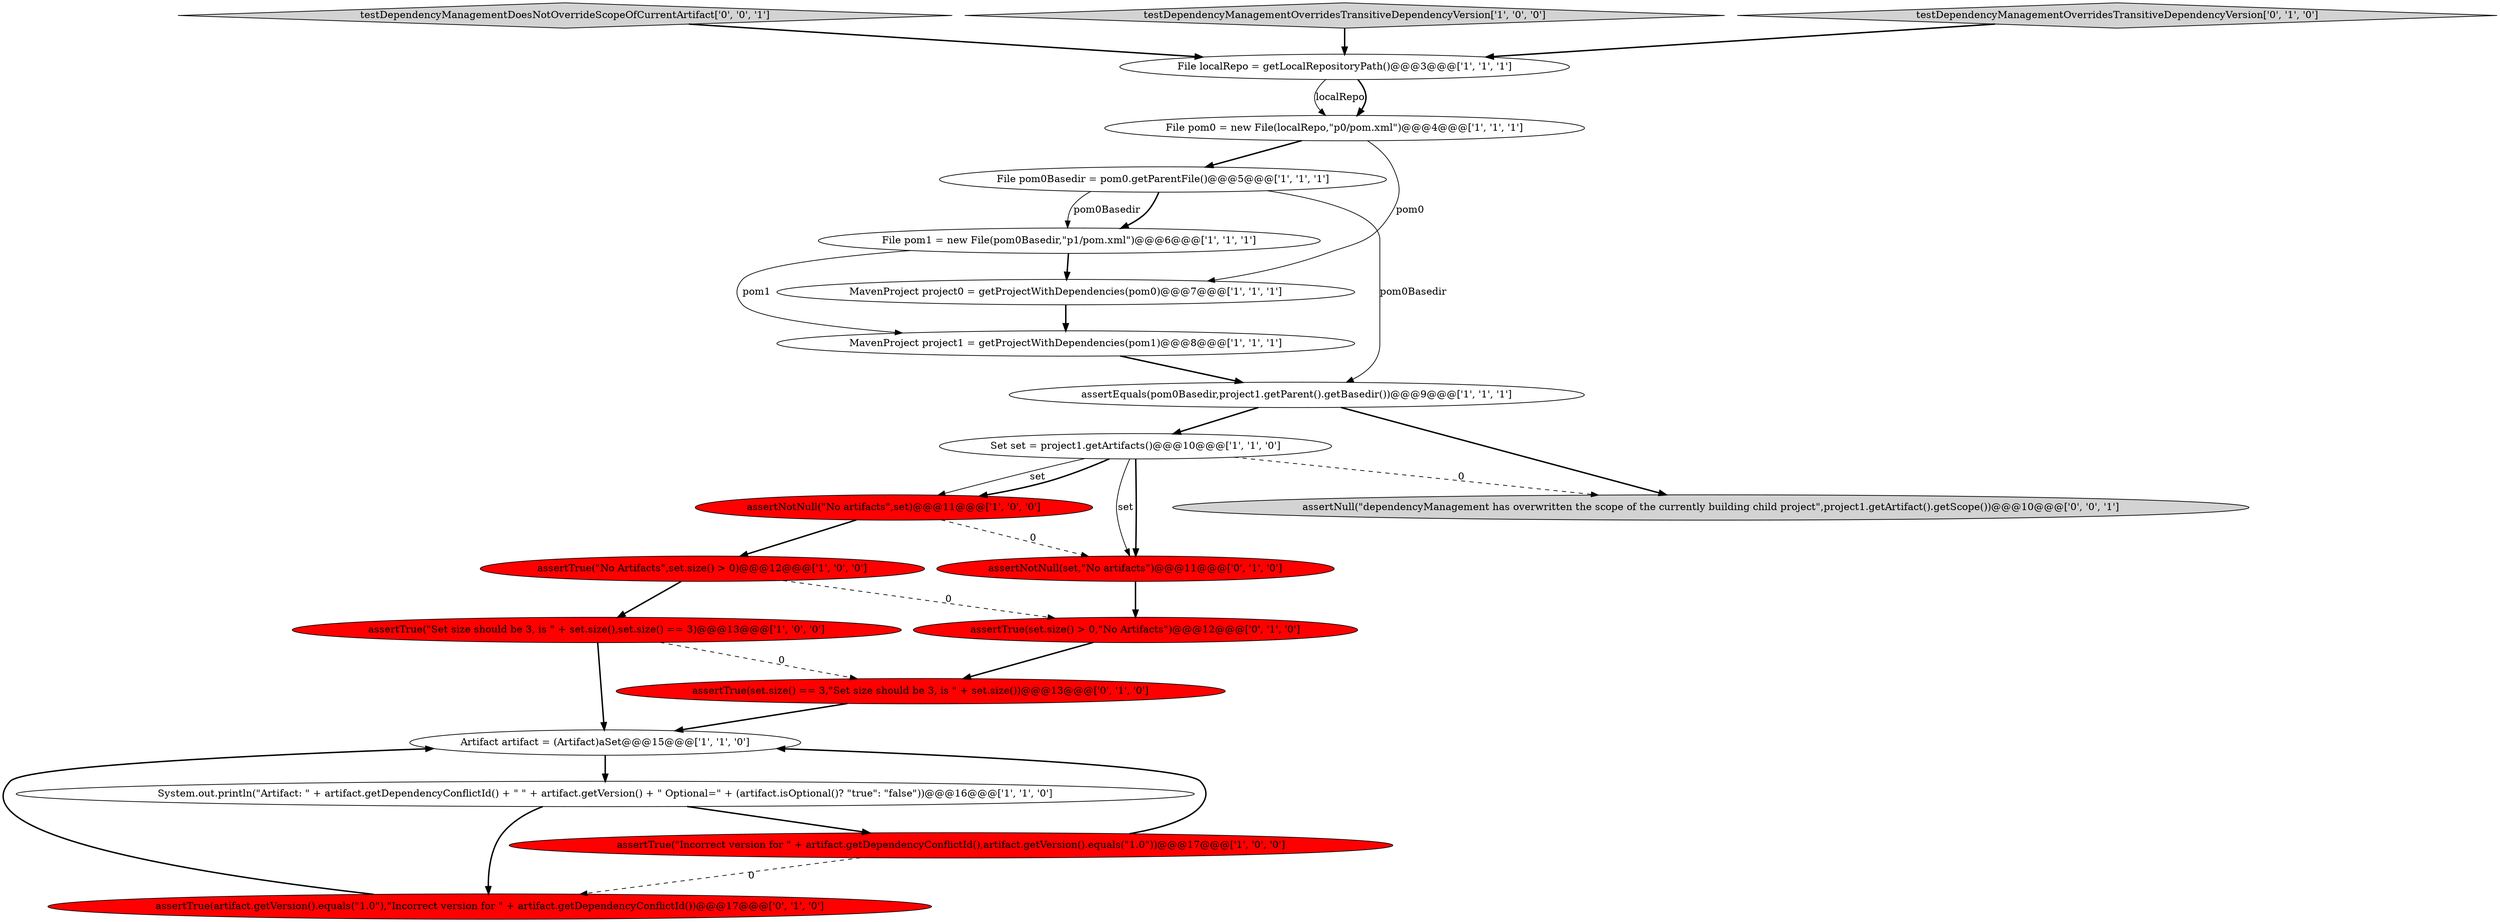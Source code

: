digraph {
7 [style = filled, label = "File localRepo = getLocalRepositoryPath()@@@3@@@['1', '1', '1']", fillcolor = white, shape = ellipse image = "AAA0AAABBB1BBB"];
13 [style = filled, label = "assertNotNull(\"No artifacts\",set)@@@11@@@['1', '0', '0']", fillcolor = red, shape = ellipse image = "AAA1AAABBB1BBB"];
9 [style = filled, label = "MavenProject project1 = getProjectWithDependencies(pom1)@@@8@@@['1', '1', '1']", fillcolor = white, shape = ellipse image = "AAA0AAABBB1BBB"];
19 [style = filled, label = "assertTrue(set.size() > 0,\"No Artifacts\")@@@12@@@['0', '1', '0']", fillcolor = red, shape = ellipse image = "AAA1AAABBB2BBB"];
5 [style = filled, label = "File pom0Basedir = pom0.getParentFile()@@@5@@@['1', '1', '1']", fillcolor = white, shape = ellipse image = "AAA0AAABBB1BBB"];
15 [style = filled, label = "assertTrue(artifact.getVersion().equals(\"1.0\"),\"Incorrect version for \" + artifact.getDependencyConflictId())@@@17@@@['0', '1', '0']", fillcolor = red, shape = ellipse image = "AAA1AAABBB2BBB"];
17 [style = filled, label = "assertNotNull(set,\"No artifacts\")@@@11@@@['0', '1', '0']", fillcolor = red, shape = ellipse image = "AAA1AAABBB2BBB"];
11 [style = filled, label = "Artifact artifact = (Artifact)aSet@@@15@@@['1', '1', '0']", fillcolor = white, shape = ellipse image = "AAA0AAABBB1BBB"];
12 [style = filled, label = "assertTrue(\"Set size should be 3, is \" + set.size(),set.size() == 3)@@@13@@@['1', '0', '0']", fillcolor = red, shape = ellipse image = "AAA1AAABBB1BBB"];
2 [style = filled, label = "File pom0 = new File(localRepo,\"p0/pom.xml\")@@@4@@@['1', '1', '1']", fillcolor = white, shape = ellipse image = "AAA0AAABBB1BBB"];
3 [style = filled, label = "File pom1 = new File(pom0Basedir,\"p1/pom.xml\")@@@6@@@['1', '1', '1']", fillcolor = white, shape = ellipse image = "AAA0AAABBB1BBB"];
10 [style = filled, label = "assertEquals(pom0Basedir,project1.getParent().getBasedir())@@@9@@@['1', '1', '1']", fillcolor = white, shape = ellipse image = "AAA0AAABBB1BBB"];
6 [style = filled, label = "assertTrue(\"No Artifacts\",set.size() > 0)@@@12@@@['1', '0', '0']", fillcolor = red, shape = ellipse image = "AAA1AAABBB1BBB"];
14 [style = filled, label = "MavenProject project0 = getProjectWithDependencies(pom0)@@@7@@@['1', '1', '1']", fillcolor = white, shape = ellipse image = "AAA0AAABBB1BBB"];
18 [style = filled, label = "assertTrue(set.size() == 3,\"Set size should be 3, is \" + set.size())@@@13@@@['0', '1', '0']", fillcolor = red, shape = ellipse image = "AAA1AAABBB2BBB"];
8 [style = filled, label = "Set set = project1.getArtifacts()@@@10@@@['1', '1', '0']", fillcolor = white, shape = ellipse image = "AAA0AAABBB1BBB"];
21 [style = filled, label = "testDependencyManagementDoesNotOverrideScopeOfCurrentArtifact['0', '0', '1']", fillcolor = lightgray, shape = diamond image = "AAA0AAABBB3BBB"];
0 [style = filled, label = "System.out.println(\"Artifact: \" + artifact.getDependencyConflictId() + \" \" + artifact.getVersion() + \" Optional=\" + (artifact.isOptional()? \"true\": \"false\"))@@@16@@@['1', '1', '0']", fillcolor = white, shape = ellipse image = "AAA0AAABBB1BBB"];
4 [style = filled, label = "assertTrue(\"Incorrect version for \" + artifact.getDependencyConflictId(),artifact.getVersion().equals(\"1.0\"))@@@17@@@['1', '0', '0']", fillcolor = red, shape = ellipse image = "AAA1AAABBB1BBB"];
1 [style = filled, label = "testDependencyManagementOverridesTransitiveDependencyVersion['1', '0', '0']", fillcolor = lightgray, shape = diamond image = "AAA0AAABBB1BBB"];
20 [style = filled, label = "assertNull(\"dependencyManagement has overwritten the scope of the currently building child project\",project1.getArtifact().getScope())@@@10@@@['0', '0', '1']", fillcolor = lightgray, shape = ellipse image = "AAA0AAABBB3BBB"];
16 [style = filled, label = "testDependencyManagementOverridesTransitiveDependencyVersion['0', '1', '0']", fillcolor = lightgray, shape = diamond image = "AAA0AAABBB2BBB"];
5->3 [style = bold, label=""];
19->18 [style = bold, label=""];
10->20 [style = bold, label=""];
3->14 [style = bold, label=""];
18->11 [style = bold, label=""];
12->11 [style = bold, label=""];
16->7 [style = bold, label=""];
8->20 [style = dashed, label="0"];
13->17 [style = dashed, label="0"];
9->10 [style = bold, label=""];
1->7 [style = bold, label=""];
17->19 [style = bold, label=""];
0->15 [style = bold, label=""];
7->2 [style = solid, label="localRepo"];
8->17 [style = bold, label=""];
8->17 [style = solid, label="set"];
11->0 [style = bold, label=""];
15->11 [style = bold, label=""];
5->10 [style = solid, label="pom0Basedir"];
10->8 [style = bold, label=""];
0->4 [style = bold, label=""];
7->2 [style = bold, label=""];
4->15 [style = dashed, label="0"];
8->13 [style = solid, label="set"];
6->19 [style = dashed, label="0"];
21->7 [style = bold, label=""];
12->18 [style = dashed, label="0"];
14->9 [style = bold, label=""];
5->3 [style = solid, label="pom0Basedir"];
13->6 [style = bold, label=""];
2->14 [style = solid, label="pom0"];
4->11 [style = bold, label=""];
3->9 [style = solid, label="pom1"];
8->13 [style = bold, label=""];
2->5 [style = bold, label=""];
6->12 [style = bold, label=""];
}
